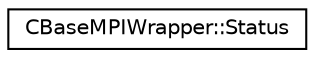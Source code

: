 digraph "Graphical Class Hierarchy"
{
 // LATEX_PDF_SIZE
  edge [fontname="Helvetica",fontsize="10",labelfontname="Helvetica",labelfontsize="10"];
  node [fontname="Helvetica",fontsize="10",shape=record];
  rankdir="LR";
  Node0 [label="CBaseMPIWrapper::Status",height=0.2,width=0.4,color="black", fillcolor="white", style="filled",URL="$structCBaseMPIWrapper_1_1Status.html",tooltip=" "];
}
